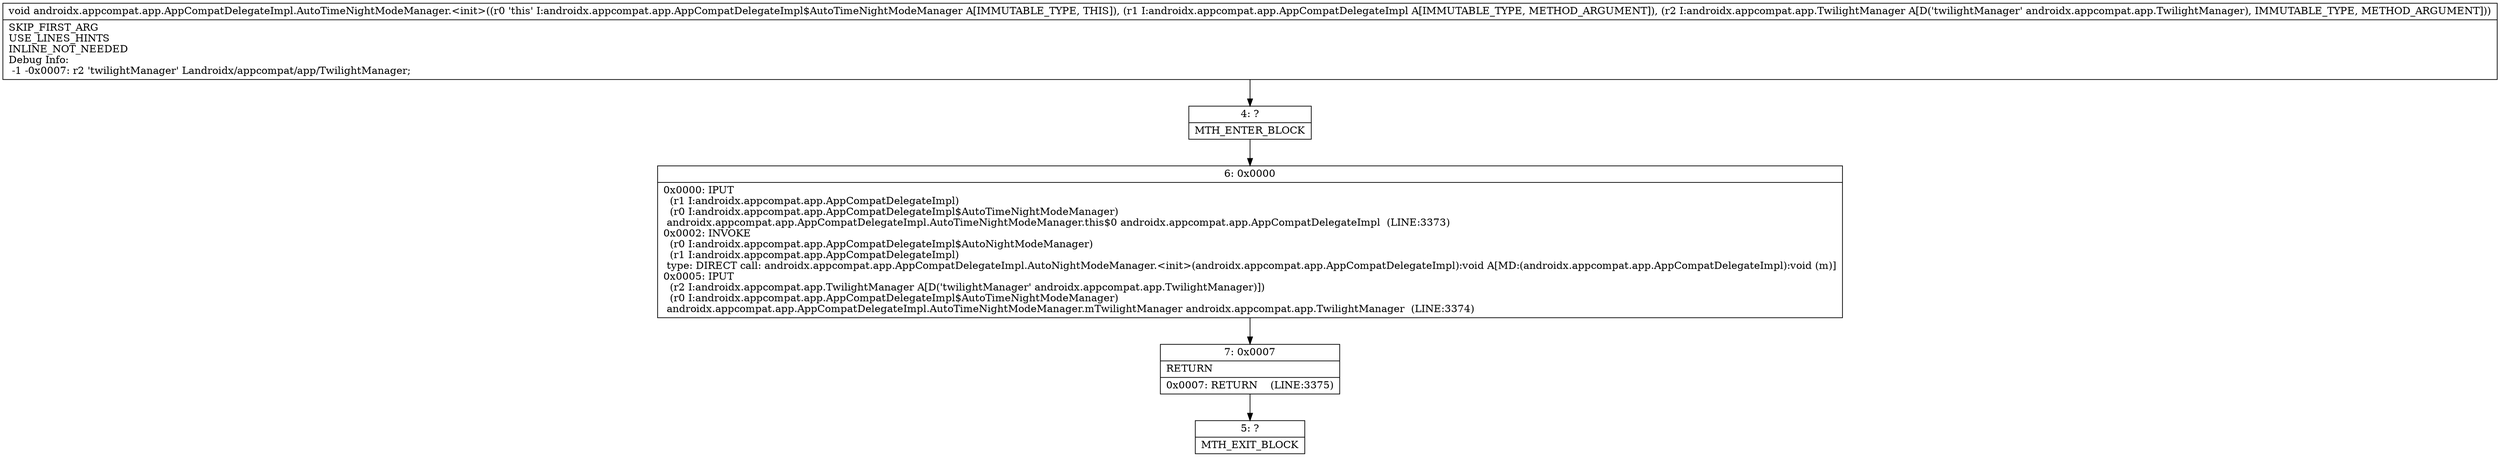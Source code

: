 digraph "CFG forandroidx.appcompat.app.AppCompatDelegateImpl.AutoTimeNightModeManager.\<init\>(Landroidx\/appcompat\/app\/AppCompatDelegateImpl;Landroidx\/appcompat\/app\/TwilightManager;)V" {
Node_4 [shape=record,label="{4\:\ ?|MTH_ENTER_BLOCK\l}"];
Node_6 [shape=record,label="{6\:\ 0x0000|0x0000: IPUT  \l  (r1 I:androidx.appcompat.app.AppCompatDelegateImpl)\l  (r0 I:androidx.appcompat.app.AppCompatDelegateImpl$AutoTimeNightModeManager)\l androidx.appcompat.app.AppCompatDelegateImpl.AutoTimeNightModeManager.this$0 androidx.appcompat.app.AppCompatDelegateImpl  (LINE:3373)\l0x0002: INVOKE  \l  (r0 I:androidx.appcompat.app.AppCompatDelegateImpl$AutoNightModeManager)\l  (r1 I:androidx.appcompat.app.AppCompatDelegateImpl)\l type: DIRECT call: androidx.appcompat.app.AppCompatDelegateImpl.AutoNightModeManager.\<init\>(androidx.appcompat.app.AppCompatDelegateImpl):void A[MD:(androidx.appcompat.app.AppCompatDelegateImpl):void (m)]\l0x0005: IPUT  \l  (r2 I:androidx.appcompat.app.TwilightManager A[D('twilightManager' androidx.appcompat.app.TwilightManager)])\l  (r0 I:androidx.appcompat.app.AppCompatDelegateImpl$AutoTimeNightModeManager)\l androidx.appcompat.app.AppCompatDelegateImpl.AutoTimeNightModeManager.mTwilightManager androidx.appcompat.app.TwilightManager  (LINE:3374)\l}"];
Node_7 [shape=record,label="{7\:\ 0x0007|RETURN\l|0x0007: RETURN    (LINE:3375)\l}"];
Node_5 [shape=record,label="{5\:\ ?|MTH_EXIT_BLOCK\l}"];
MethodNode[shape=record,label="{void androidx.appcompat.app.AppCompatDelegateImpl.AutoTimeNightModeManager.\<init\>((r0 'this' I:androidx.appcompat.app.AppCompatDelegateImpl$AutoTimeNightModeManager A[IMMUTABLE_TYPE, THIS]), (r1 I:androidx.appcompat.app.AppCompatDelegateImpl A[IMMUTABLE_TYPE, METHOD_ARGUMENT]), (r2 I:androidx.appcompat.app.TwilightManager A[D('twilightManager' androidx.appcompat.app.TwilightManager), IMMUTABLE_TYPE, METHOD_ARGUMENT]))  | SKIP_FIRST_ARG\lUSE_LINES_HINTS\lINLINE_NOT_NEEDED\lDebug Info:\l  \-1 \-0x0007: r2 'twilightManager' Landroidx\/appcompat\/app\/TwilightManager;\l}"];
MethodNode -> Node_4;Node_4 -> Node_6;
Node_6 -> Node_7;
Node_7 -> Node_5;
}


